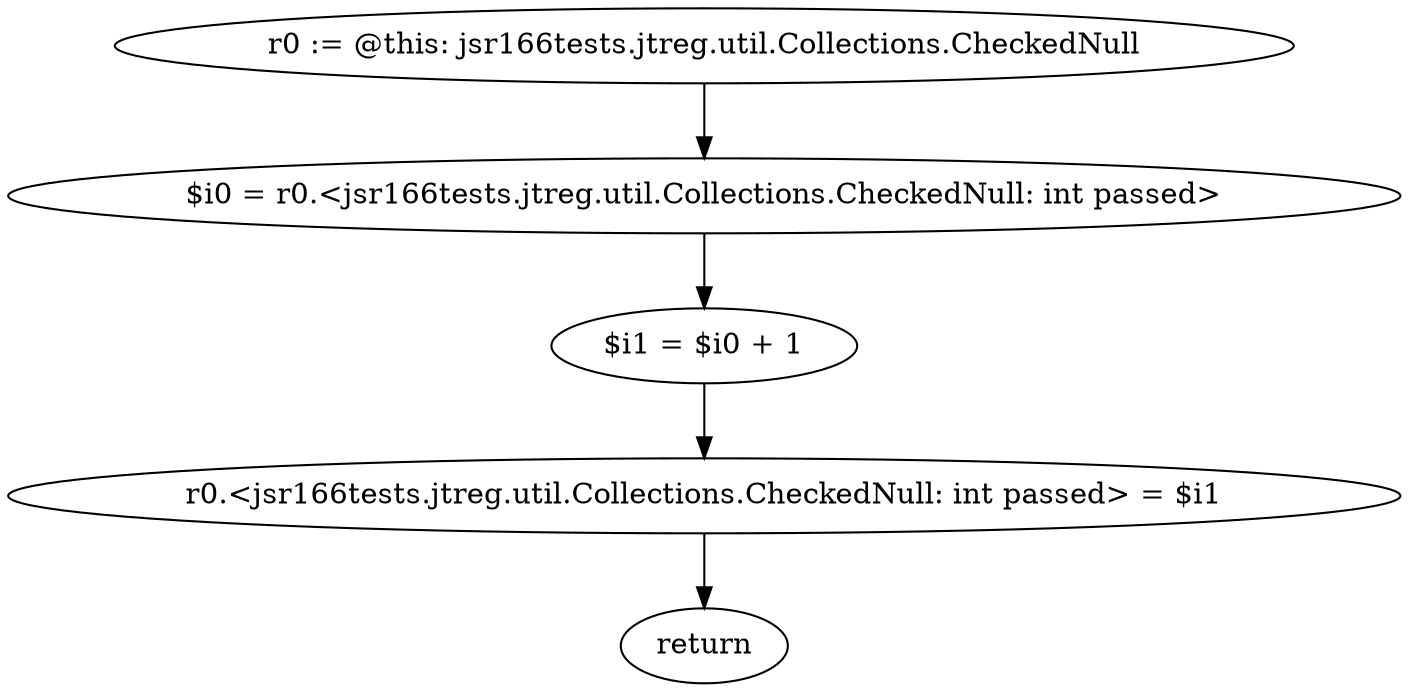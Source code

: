 digraph "unitGraph" {
    "r0 := @this: jsr166tests.jtreg.util.Collections.CheckedNull"
    "$i0 = r0.<jsr166tests.jtreg.util.Collections.CheckedNull: int passed>"
    "$i1 = $i0 + 1"
    "r0.<jsr166tests.jtreg.util.Collections.CheckedNull: int passed> = $i1"
    "return"
    "r0 := @this: jsr166tests.jtreg.util.Collections.CheckedNull"->"$i0 = r0.<jsr166tests.jtreg.util.Collections.CheckedNull: int passed>";
    "$i0 = r0.<jsr166tests.jtreg.util.Collections.CheckedNull: int passed>"->"$i1 = $i0 + 1";
    "$i1 = $i0 + 1"->"r0.<jsr166tests.jtreg.util.Collections.CheckedNull: int passed> = $i1";
    "r0.<jsr166tests.jtreg.util.Collections.CheckedNull: int passed> = $i1"->"return";
}
